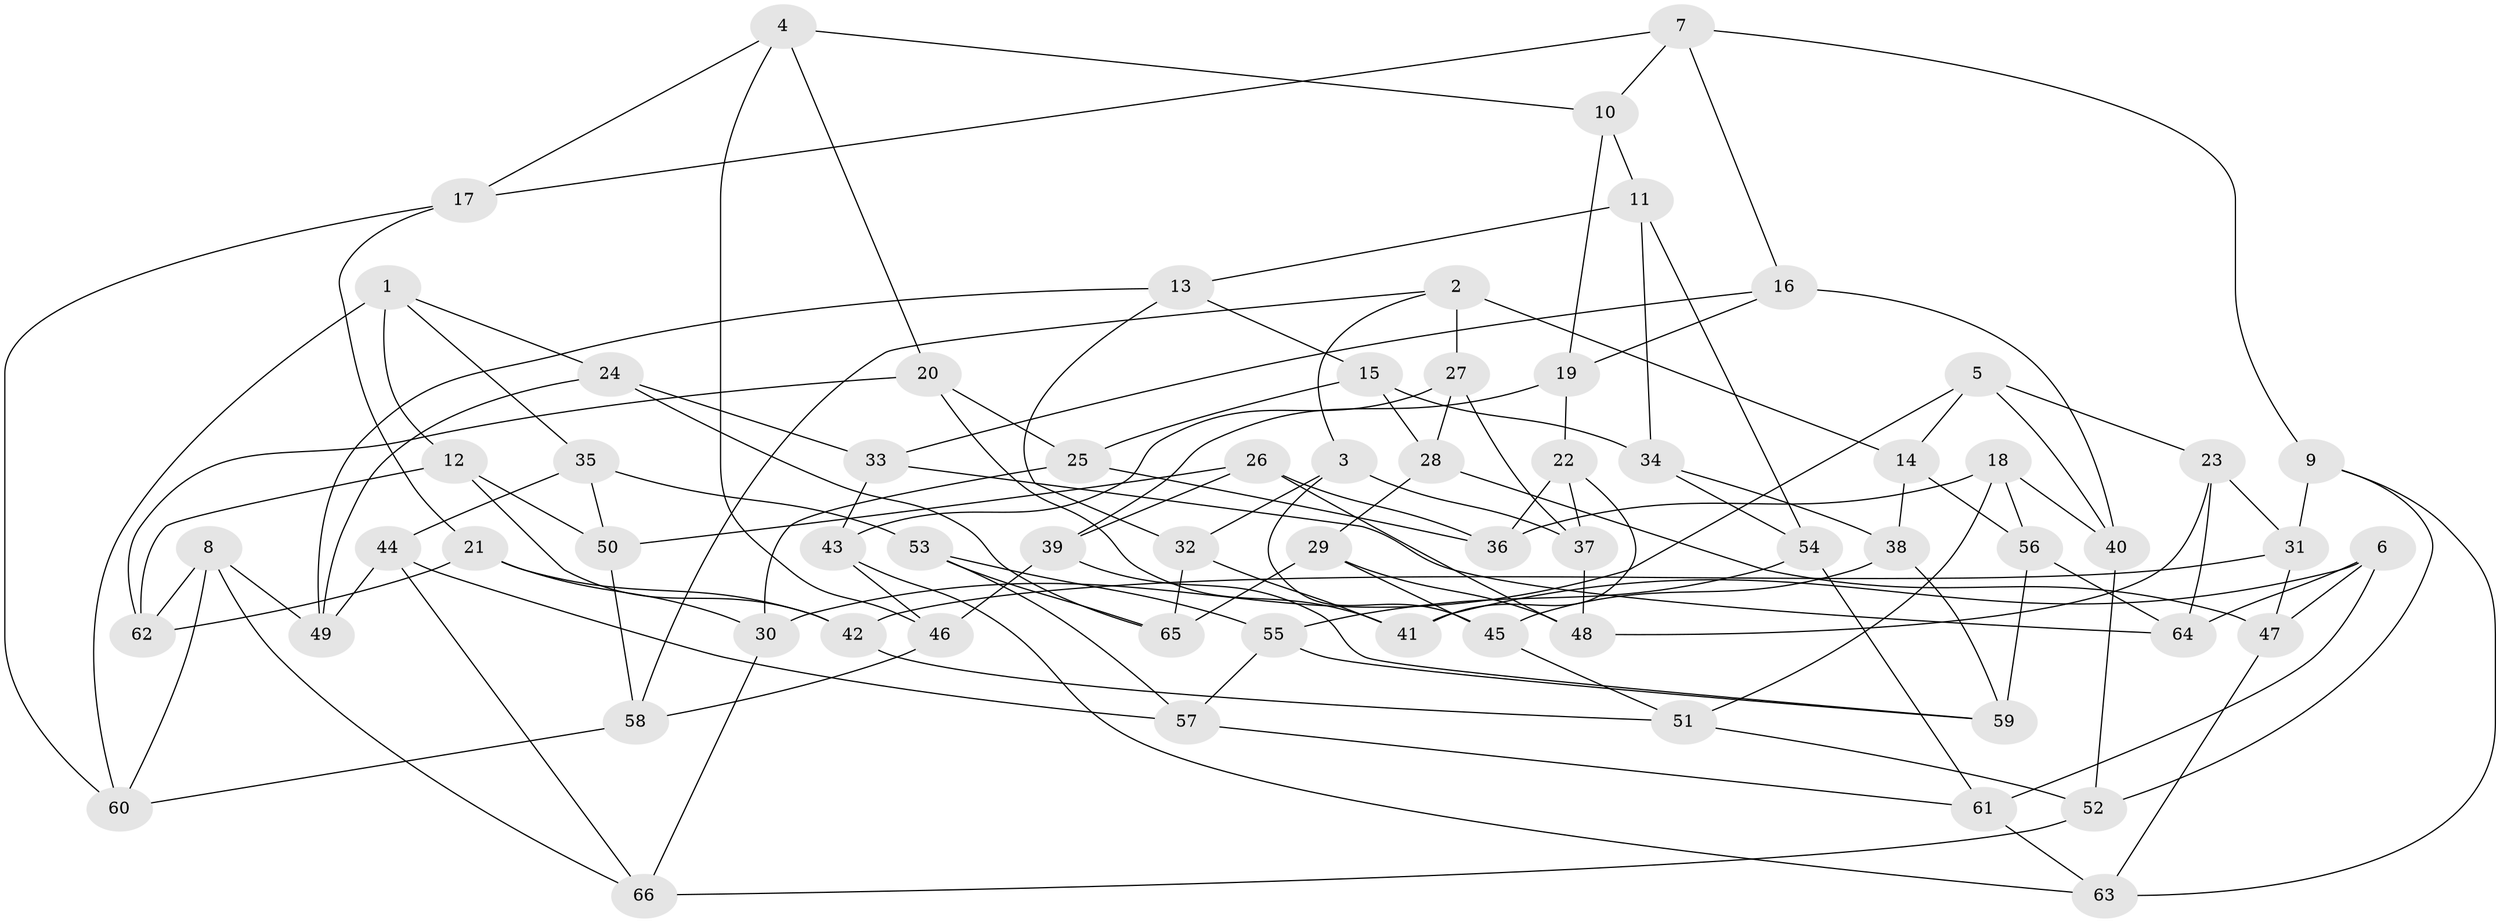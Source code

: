 // coarse degree distribution, {4: 0.23684210526315788, 6: 0.7105263157894737, 5: 0.02631578947368421, 3: 0.02631578947368421}
// Generated by graph-tools (version 1.1) at 2025/52/02/27/25 19:52:27]
// undirected, 66 vertices, 132 edges
graph export_dot {
graph [start="1"]
  node [color=gray90,style=filled];
  1;
  2;
  3;
  4;
  5;
  6;
  7;
  8;
  9;
  10;
  11;
  12;
  13;
  14;
  15;
  16;
  17;
  18;
  19;
  20;
  21;
  22;
  23;
  24;
  25;
  26;
  27;
  28;
  29;
  30;
  31;
  32;
  33;
  34;
  35;
  36;
  37;
  38;
  39;
  40;
  41;
  42;
  43;
  44;
  45;
  46;
  47;
  48;
  49;
  50;
  51;
  52;
  53;
  54;
  55;
  56;
  57;
  58;
  59;
  60;
  61;
  62;
  63;
  64;
  65;
  66;
  1 -- 35;
  1 -- 12;
  1 -- 24;
  1 -- 60;
  2 -- 58;
  2 -- 14;
  2 -- 3;
  2 -- 27;
  3 -- 32;
  3 -- 45;
  3 -- 37;
  4 -- 20;
  4 -- 10;
  4 -- 46;
  4 -- 17;
  5 -- 23;
  5 -- 14;
  5 -- 30;
  5 -- 40;
  6 -- 64;
  6 -- 47;
  6 -- 61;
  6 -- 41;
  7 -- 10;
  7 -- 9;
  7 -- 16;
  7 -- 17;
  8 -- 49;
  8 -- 62;
  8 -- 66;
  8 -- 60;
  9 -- 63;
  9 -- 31;
  9 -- 52;
  10 -- 11;
  10 -- 19;
  11 -- 13;
  11 -- 34;
  11 -- 54;
  12 -- 50;
  12 -- 42;
  12 -- 62;
  13 -- 32;
  13 -- 15;
  13 -- 49;
  14 -- 56;
  14 -- 38;
  15 -- 28;
  15 -- 34;
  15 -- 25;
  16 -- 40;
  16 -- 33;
  16 -- 19;
  17 -- 60;
  17 -- 21;
  18 -- 40;
  18 -- 56;
  18 -- 51;
  18 -- 36;
  19 -- 22;
  19 -- 39;
  20 -- 41;
  20 -- 25;
  20 -- 62;
  21 -- 42;
  21 -- 62;
  21 -- 30;
  22 -- 41;
  22 -- 37;
  22 -- 36;
  23 -- 64;
  23 -- 31;
  23 -- 48;
  24 -- 49;
  24 -- 65;
  24 -- 33;
  25 -- 30;
  25 -- 36;
  26 -- 48;
  26 -- 39;
  26 -- 36;
  26 -- 50;
  27 -- 43;
  27 -- 28;
  27 -- 37;
  28 -- 29;
  28 -- 47;
  29 -- 65;
  29 -- 48;
  29 -- 45;
  30 -- 66;
  31 -- 47;
  31 -- 42;
  32 -- 65;
  32 -- 41;
  33 -- 64;
  33 -- 43;
  34 -- 38;
  34 -- 54;
  35 -- 50;
  35 -- 44;
  35 -- 53;
  37 -- 48;
  38 -- 59;
  38 -- 45;
  39 -- 46;
  39 -- 59;
  40 -- 52;
  42 -- 51;
  43 -- 46;
  43 -- 63;
  44 -- 57;
  44 -- 49;
  44 -- 66;
  45 -- 51;
  46 -- 58;
  47 -- 63;
  50 -- 58;
  51 -- 52;
  52 -- 66;
  53 -- 57;
  53 -- 55;
  53 -- 65;
  54 -- 55;
  54 -- 61;
  55 -- 57;
  55 -- 59;
  56 -- 64;
  56 -- 59;
  57 -- 61;
  58 -- 60;
  61 -- 63;
}
